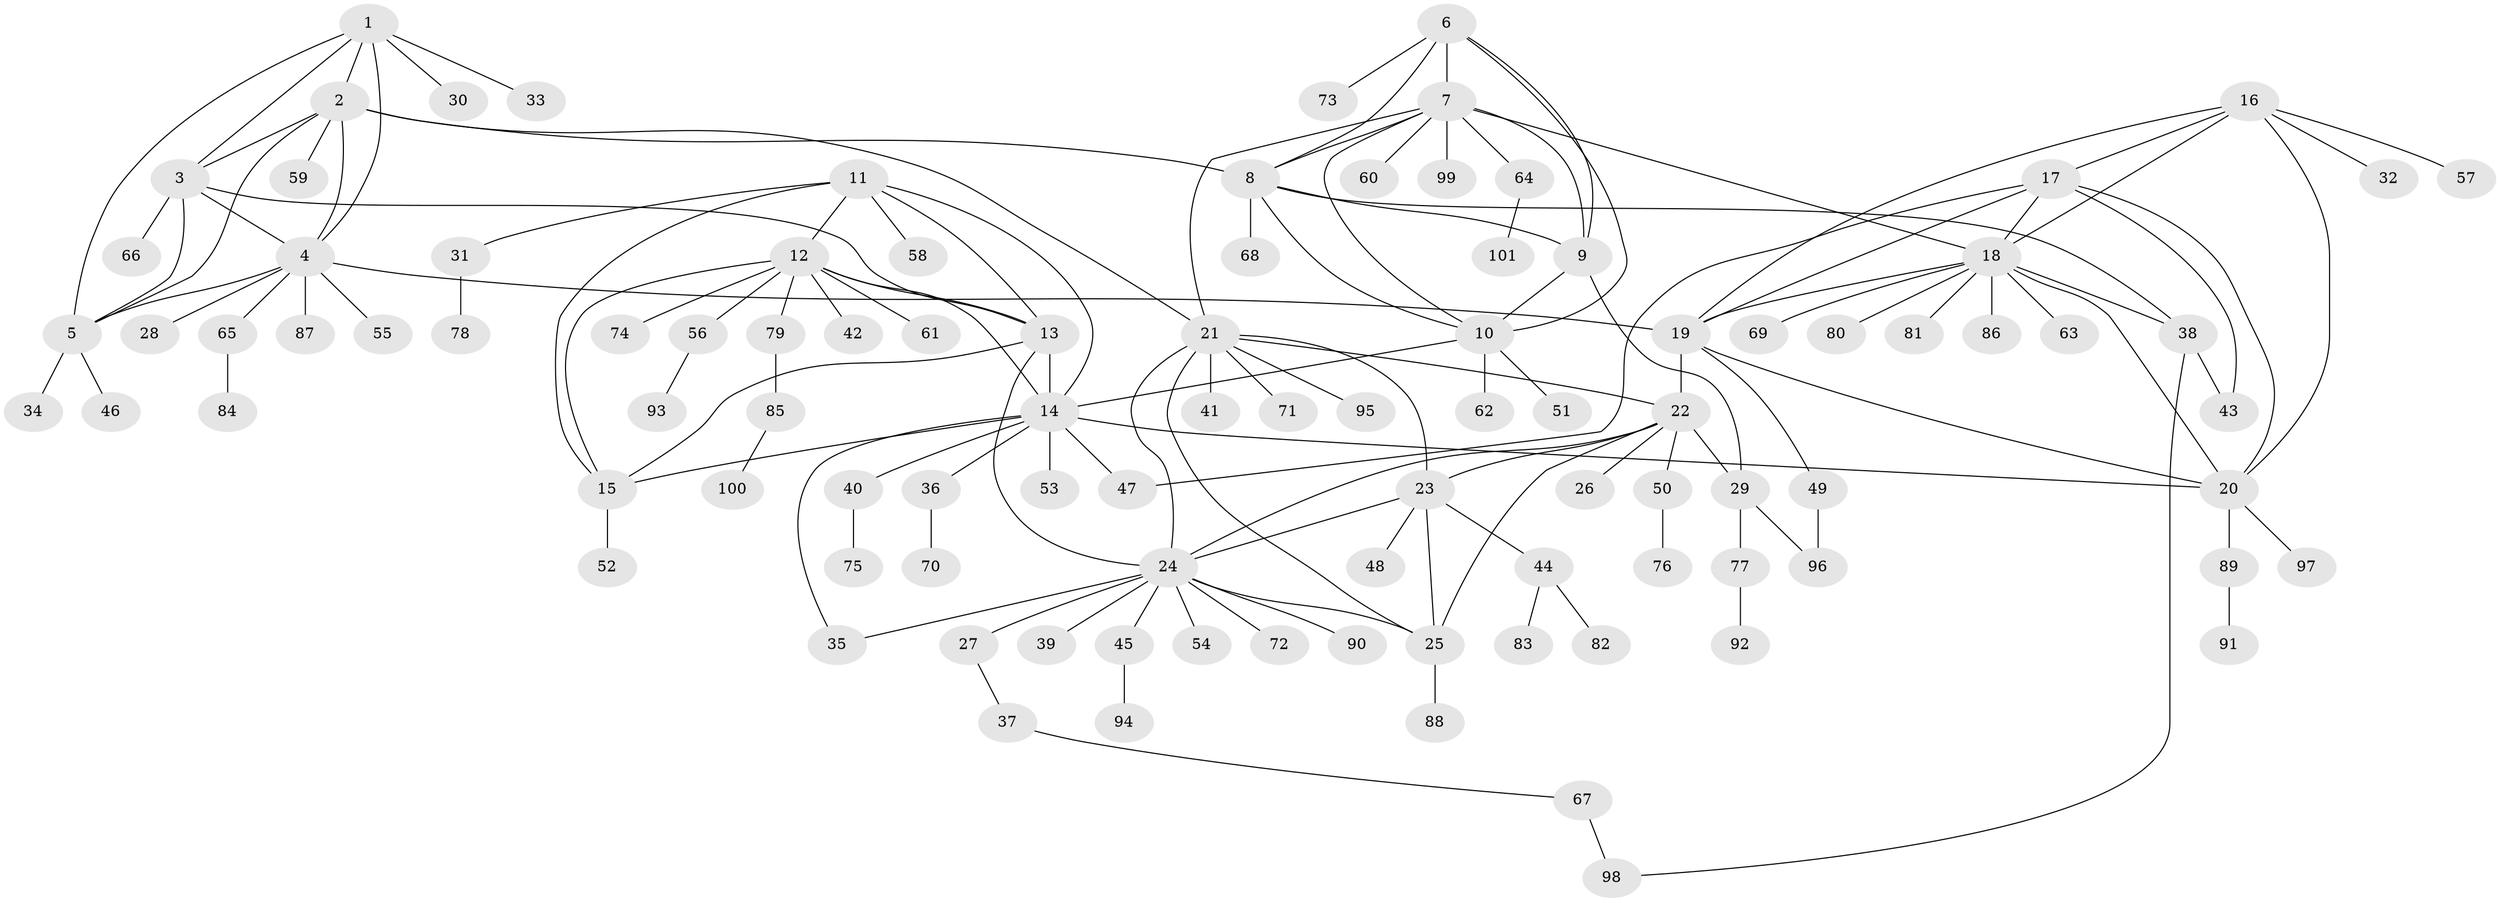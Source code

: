 // Generated by graph-tools (version 1.1) at 2025/55/03/09/25 04:55:46]
// undirected, 101 vertices, 143 edges
graph export_dot {
graph [start="1"]
  node [color=gray90,style=filled];
  1;
  2;
  3;
  4;
  5;
  6;
  7;
  8;
  9;
  10;
  11;
  12;
  13;
  14;
  15;
  16;
  17;
  18;
  19;
  20;
  21;
  22;
  23;
  24;
  25;
  26;
  27;
  28;
  29;
  30;
  31;
  32;
  33;
  34;
  35;
  36;
  37;
  38;
  39;
  40;
  41;
  42;
  43;
  44;
  45;
  46;
  47;
  48;
  49;
  50;
  51;
  52;
  53;
  54;
  55;
  56;
  57;
  58;
  59;
  60;
  61;
  62;
  63;
  64;
  65;
  66;
  67;
  68;
  69;
  70;
  71;
  72;
  73;
  74;
  75;
  76;
  77;
  78;
  79;
  80;
  81;
  82;
  83;
  84;
  85;
  86;
  87;
  88;
  89;
  90;
  91;
  92;
  93;
  94;
  95;
  96;
  97;
  98;
  99;
  100;
  101;
  1 -- 2;
  1 -- 3;
  1 -- 4;
  1 -- 5;
  1 -- 30;
  1 -- 33;
  2 -- 3;
  2 -- 4;
  2 -- 5;
  2 -- 8;
  2 -- 21;
  2 -- 59;
  3 -- 4;
  3 -- 5;
  3 -- 13;
  3 -- 66;
  4 -- 5;
  4 -- 19;
  4 -- 28;
  4 -- 55;
  4 -- 65;
  4 -- 87;
  5 -- 34;
  5 -- 46;
  6 -- 7;
  6 -- 8;
  6 -- 9;
  6 -- 10;
  6 -- 73;
  7 -- 8;
  7 -- 9;
  7 -- 10;
  7 -- 18;
  7 -- 21;
  7 -- 60;
  7 -- 64;
  7 -- 99;
  8 -- 9;
  8 -- 10;
  8 -- 38;
  8 -- 68;
  9 -- 10;
  9 -- 29;
  10 -- 14;
  10 -- 51;
  10 -- 62;
  11 -- 12;
  11 -- 13;
  11 -- 14;
  11 -- 15;
  11 -- 31;
  11 -- 58;
  12 -- 13;
  12 -- 14;
  12 -- 15;
  12 -- 42;
  12 -- 56;
  12 -- 61;
  12 -- 74;
  12 -- 79;
  13 -- 14;
  13 -- 15;
  13 -- 24;
  14 -- 15;
  14 -- 20;
  14 -- 35;
  14 -- 36;
  14 -- 40;
  14 -- 47;
  14 -- 53;
  15 -- 52;
  16 -- 17;
  16 -- 18;
  16 -- 19;
  16 -- 20;
  16 -- 32;
  16 -- 57;
  17 -- 18;
  17 -- 19;
  17 -- 20;
  17 -- 43;
  17 -- 47;
  18 -- 19;
  18 -- 20;
  18 -- 38;
  18 -- 63;
  18 -- 69;
  18 -- 80;
  18 -- 81;
  18 -- 86;
  19 -- 20;
  19 -- 22;
  19 -- 49;
  20 -- 89;
  20 -- 97;
  21 -- 22;
  21 -- 23;
  21 -- 24;
  21 -- 25;
  21 -- 41;
  21 -- 71;
  21 -- 95;
  22 -- 23;
  22 -- 24;
  22 -- 25;
  22 -- 26;
  22 -- 29;
  22 -- 50;
  23 -- 24;
  23 -- 25;
  23 -- 44;
  23 -- 48;
  24 -- 25;
  24 -- 27;
  24 -- 35;
  24 -- 39;
  24 -- 45;
  24 -- 54;
  24 -- 72;
  24 -- 90;
  25 -- 88;
  27 -- 37;
  29 -- 77;
  29 -- 96;
  31 -- 78;
  36 -- 70;
  37 -- 67;
  38 -- 43;
  38 -- 98;
  40 -- 75;
  44 -- 82;
  44 -- 83;
  45 -- 94;
  49 -- 96;
  50 -- 76;
  56 -- 93;
  64 -- 101;
  65 -- 84;
  67 -- 98;
  77 -- 92;
  79 -- 85;
  85 -- 100;
  89 -- 91;
}
